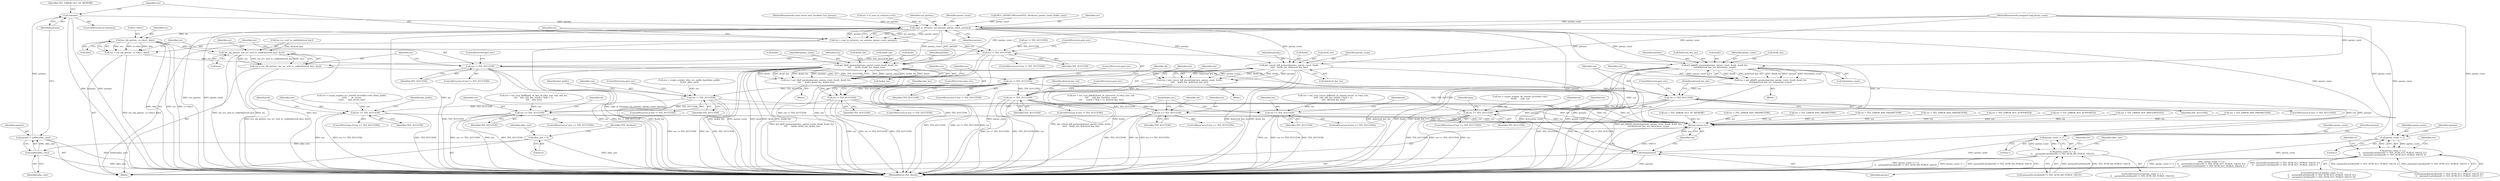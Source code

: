 digraph "0_optee_os_a637243270fc1faae16de059091795c32d86e65e@pointer" {
"1000178" [label="(Call,!params)"];
"1000173" [label="(Call,params = malloc(alloc_size))"];
"1000175" [label="(Call,malloc(alloc_size))"];
"1000161" [label="(Call,alloc_size = 0)"];
"1000184" [label="(Call,copy_in_attrs(utc, usr_params, param_count, params))"];
"1000182" [label="(Call,res = copy_in_attrs(utc, usr_params, param_count, params))"];
"1000190" [label="(Call,res != TEE_SUCCESS)"];
"1000204" [label="(Call,res != TEE_SUCCESS)"];
"1000217" [label="(Call,res != TEE_SUCCESS)"];
"1000324" [label="(Call,res == TEE_SUCCESS)"];
"1000857" [label="(Return,return res;)"];
"1000441" [label="(Call,res != TEE_SUCCESS)"];
"1000524" [label="(Call,res == TEE_SUCCESS)"];
"1000598" [label="(Call,res != TEE_SUCCESS)"];
"1000632" [label="(Call,res == TEE_SUCCESS)"];
"1000697" [label="(Call,res != TEE_SUCCESS)"];
"1000729" [label="(Call,res == TEE_SUCCESS)"];
"1000797" [label="(Call,res != TEE_SUCCESS)"];
"1000830" [label="(Call,res == TEE_SUCCESS)"];
"1000196" [label="(Call,tee_obj_get(utc, cs->key1, &ko))"];
"1000194" [label="(Call,res = tee_obj_get(utc, cs->key1, &ko))"];
"1000210" [label="(Call,tee_obj_get(utc, tee_svc_uref_to_vaddr(derived_key), &so))"];
"1000208" [label="(Call,res = tee_obj_get(utc, tee_svc_uref_to_vaddr(derived_key), &so))"];
"1000254" [label="(Call,param_count != 1)"];
"1000253" [label="(Call,param_count != 1 ||\n\t\t    params[0].attributeID != TEE_ATTR_DH_PUBLIC_VALUE)"];
"1000376" [label="(Call,param_count != 2)"];
"1000375" [label="(Call,param_count != 2 ||\n\t\t    params[0].attributeID != TEE_ATTR_ECC_PUBLIC_VALUE_X ||\n\t\t    params[1].attributeID != TEE_ATTR_ECC_PUBLIC_VALUE_Y)"];
"1000584" [label="(Call,get_hkdf_params(params, param_count, &salt, &salt_len,\n\t\t\t\t      &info, &info_len, &okm_len))"];
"1000582" [label="(Call,res = get_hkdf_params(params, param_count, &salt, &salt_len,\n\t\t\t\t      &info, &info_len, &okm_len))"];
"1000855" [label="(Call,free(params))"];
"1000687" [label="(Call,get_concat_kdf_params(params, param_count, &info,\n\t\t\t\t\t    &info_len, &derived_key_len))"];
"1000685" [label="(Call,res = get_concat_kdf_params(params, param_count, &info,\n\t\t\t\t\t    &info_len, &derived_key_len))"];
"1000785" [label="(Call,get_pbkdf2_params(params, param_count, &salt, &salt_len,\n\t\t\t\t\t&derived_key_len, &iteration_count))"];
"1000783" [label="(Call,res = get_pbkdf2_params(params, param_count, &salt, &salt_len,\n\t\t\t\t\t&derived_key_len, &iteration_count))"];
"1000692" [label="(Call,&info_len)"];
"1000632" [label="(Call,res == TEE_SUCCESS)"];
"1000374" [label="(ControlStructure,if (param_count != 2 ||\n\t\t    params[0].attributeID != TEE_ATTR_ECC_PUBLIC_VALUE_X ||\n\t\t    params[1].attributeID != TEE_ATTR_ECC_PUBLIC_VALUE_Y))"];
"1000696" [label="(ControlStructure,if (res != TEE_SUCCESS))"];
"1000354" [label="(Call,res = TEE_ERROR_OUT_OF_MEMORY)"];
"1000184" [label="(Call,copy_in_attrs(utc, usr_params, param_count, params))"];
"1000222" [label="(Identifier,sk)"];
"1000191" [label="(Identifier,res)"];
"1000256" [label="(Literal,1)"];
"1000585" [label="(Identifier,params)"];
"1000689" [label="(Identifier,param_count)"];
"1000688" [label="(Identifier,params)"];
"1000757" [label="(Block,)"];
"1000377" [label="(Identifier,param_count)"];
"1000604" [label="(Identifier,okm_len)"];
"1000703" [label="(Identifier,derived_key_len)"];
"1000206" [label="(Identifier,TEE_SUCCESS)"];
"1000186" [label="(Identifier,usr_params)"];
"1000633" [label="(Identifier,res)"];
"1000396" [label="(Identifier,res)"];
"1000375" [label="(Call,param_count != 2 ||\n\t\t    params[0].attributeID != TEE_ATTR_ECC_PUBLIC_VALUE_X ||\n\t\t    params[1].attributeID != TEE_ATTR_ECC_PUBLIC_VALUE_Y)"];
"1000252" [label="(ControlStructure,if (param_count != 1 ||\n\t\t    params[0].attributeID != TEE_ATTR_DH_PUBLIC_VALUE))"];
"1000315" [label="(Call,res = crypto_acipher_dh_shared_secret(ko->attr,\n\t\t\t\t\t\t\t      pub, ss))"];
"1000613" [label="(Call,res = tee_cryp_hkdf(hash_id, ikm, ik->key_size, salt, salt_len,\n\t\t\t\t    info, info_len, (uint8_t *)(sk + 1),\n\t\t\t\t    okm_len))"];
"1000214" [label="(Call,&so)"];
"1000176" [label="(Identifier,alloc_size)"];
"1000728" [label="(ControlStructure,if (res == TEE_SUCCESS))"];
"1000209" [label="(Identifier,res)"];
"1000167" [label="(Identifier,TEE_Attribute)"];
"1000395" [label="(Call,res = TEE_ERROR_BAD_PARAMETERS)"];
"1000266" [label="(Identifier,res)"];
"1000836" [label="(Identifier,sk)"];
"1000196" [label="(Call,tee_obj_get(utc, cs->key1, &ko))"];
"1000323" [label="(ControlStructure,if (res == TEE_SUCCESS))"];
"1000192" [label="(Identifier,TEE_SUCCESS)"];
"1000800" [label="(ControlStructure,goto out;)"];
"1000830" [label="(Call,res == TEE_SUCCESS)"];
"1000712" [label="(Call,res = tee_cryp_concat_kdf(hash_id, shared_secret, ss->key_size,\n\t\t\t\t\t  info, info_len, (uint8_t *)(sk + 1),\n\t\t\t\t\t  derived_key_len))"];
"1000177" [label="(ControlStructure,if (!params))"];
"1000686" [label="(Identifier,res)"];
"1000195" [label="(Identifier,res)"];
"1000194" [label="(Call,res = tee_obj_get(utc, cs->key1, &ko))"];
"1000198" [label="(Call,cs->key1)"];
"1000330" [label="(Identifier,sk)"];
"1000441" [label="(Call,res != TEE_SUCCESS)"];
"1000797" [label="(Call,res != TEE_SUCCESS)"];
"1000857" [label="(Return,return res;)"];
"1000155" [label="(Call,res != TEE_SUCCESS)"];
"1000161" [label="(Call,alloc_size = 0)"];
"1000270" [label="(Identifier,alloc_size)"];
"1000598" [label="(Call,res != TEE_SUCCESS)"];
"1000584" [label="(Call,get_hkdf_params(params, param_count, &salt, &salt_len,\n\t\t\t\t      &info, &info_len, &okm_len))"];
"1000638" [label="(Identifier,sk)"];
"1000792" [label="(Call,&derived_key_len)"];
"1000831" [label="(Identifier,res)"];
"1000832" [label="(Identifier,TEE_SUCCESS)"];
"1000858" [label="(Identifier,res)"];
"1000197" [label="(Identifier,utc)"];
"1000324" [label="(Call,res == TEE_SUCCESS)"];
"1000735" [label="(Identifier,sk)"];
"1000443" [label="(Identifier,TEE_SUCCESS)"];
"1000188" [label="(Identifier,params)"];
"1000591" [label="(Call,&info)"];
"1000265" [label="(Call,res = TEE_ERROR_BAD_PARAMETERS)"];
"1000255" [label="(Identifier,param_count)"];
"1000187" [label="(Identifier,param_count)"];
"1000204" [label="(Call,res != TEE_SUCCESS)"];
"1000219" [label="(Identifier,TEE_SUCCESS)"];
"1000434" [label="(Call,res = crypto_acipher_alloc_ecc_public_key(&key_public,\n\t\t\t\t\t\t\t  alloc_size))"];
"1000325" [label="(Identifier,res)"];
"1000690" [label="(Call,&info)"];
"1000162" [label="(Identifier,alloc_size)"];
"1000260" [label="(Identifier,params)"];
"1000165" [label="(Call,MUL_OVERFLOW(sizeof(TEE_Attribute), param_count, &alloc_size))"];
"1000808" [label="(Call,res = TEE_ERROR_BAD_PARAMETERS)"];
"1000794" [label="(Call,&iteration_count)"];
"1000784" [label="(Identifier,res)"];
"1000783" [label="(Call,res = get_pbkdf2_params(params, param_count, &salt, &salt_len,\n\t\t\t\t\t&derived_key_len, &iteration_count))"];
"1000595" [label="(Call,&okm_len)"];
"1000829" [label="(ControlStructure,if (res == TEE_SUCCESS))"];
"1000582" [label="(Call,res = get_hkdf_params(params, param_count, &salt, &salt_len,\n\t\t\t\t      &info, &info_len, &okm_len))"];
"1000212" [label="(Call,tee_svc_uref_to_vaddr(derived_key))"];
"1000609" [label="(Call,res = TEE_ERROR_BAD_PARAMETERS)"];
"1000855" [label="(Call,free(params))"];
"1000685" [label="(Call,res = get_concat_kdf_params(params, param_count, &info,\n\t\t\t\t\t    &info_len, &derived_key_len))"];
"1000530" [label="(Identifier,sk)"];
"1000526" [label="(Identifier,TEE_SUCCESS)"];
"1000208" [label="(Call,res = tee_obj_get(utc, tee_svc_uref_to_vaddr(derived_key), &so))"];
"1000859" [label="(MethodReturn,TEE_Result)"];
"1000185" [label="(Identifier,utc)"];
"1000181" [label="(Identifier,TEE_ERROR_OUT_OF_MEMORY)"];
"1000379" [label="(Call,params[0].attributeID != TEE_ATTR_ECC_PUBLIC_VALUE_X ||\n\t\t    params[1].attributeID != TEE_ATTR_ECC_PUBLIC_VALUE_Y)"];
"1000218" [label="(Identifier,res)"];
"1000358" [label="(Identifier,pub)"];
"1000183" [label="(Identifier,res)"];
"1000207" [label="(ControlStructure,goto out;)"];
"1000601" [label="(ControlStructure,goto out;)"];
"1000447" [label="(Identifier,key_public)"];
"1000597" [label="(ControlStructure,if (res != TEE_SUCCESS))"];
"1000378" [label="(Literal,2)"];
"1000110" [label="(MethodParameterIn,const struct utee_attribute *usr_params)"];
"1000190" [label="(Call,res != TEE_SUCCESS)"];
"1000401" [label="(Identifier,cs)"];
"1000631" [label="(ControlStructure,if (res == TEE_SUCCESS))"];
"1000555" [label="(Block,)"];
"1000586" [label="(Identifier,param_count)"];
"1000856" [label="(Identifier,params)"];
"1000193" [label="(ControlStructure,goto out;)"];
"1000788" [label="(Call,&salt)"];
"1000787" [label="(Identifier,param_count)"];
"1000220" [label="(ControlStructure,goto out;)"];
"1000238" [label="(Call,res = TEE_ERROR_NOT_SUPPORTED)"];
"1000697" [label="(Call,res != TEE_SUCCESS)"];
"1000326" [label="(Identifier,TEE_SUCCESS)"];
"1000442" [label="(Identifier,res)"];
"1000175" [label="(Call,malloc(alloc_size))"];
"1000812" [label="(Call,res = tee_cryp_pbkdf2(hash_id, password, ss->key_size, salt,\n\t\t\t\t      salt_len, iteration_count,\n\t\t\t\t      (uint8_t *)(sk + 1), derived_key_len))"];
"1000257" [label="(Call,params[0].attributeID != TEE_ATTR_DH_PUBLIC_VALUE)"];
"1000525" [label="(Identifier,res)"];
"1000113" [label="(Block,)"];
"1000698" [label="(Identifier,res)"];
"1000210" [label="(Call,tee_obj_get(utc, tee_svc_uref_to_vaddr(derived_key), &so))"];
"1000201" [label="(Call,&ko)"];
"1000600" [label="(Identifier,TEE_SUCCESS)"];
"1000179" [label="(Identifier,params)"];
"1000854" [label="(JumpTarget,out:)"];
"1000178" [label="(Call,!params)"];
"1000163" [label="(Literal,0)"];
"1000803" [label="(Identifier,derived_key_len)"];
"1000790" [label="(Call,&salt_len)"];
"1000798" [label="(Identifier,res)"];
"1000589" [label="(Call,&salt_len)"];
"1000593" [label="(Call,&info_len)"];
"1000796" [label="(ControlStructure,if (res != TEE_SUCCESS))"];
"1000383" [label="(Identifier,params)"];
"1000694" [label="(Call,&derived_key_len)"];
"1000216" [label="(ControlStructure,if (res != TEE_SUCCESS))"];
"1000140" [label="(Call,utc = to_user_ta_ctx(sess->ctx))"];
"1000205" [label="(Identifier,res)"];
"1000583" [label="(Identifier,res)"];
"1000851" [label="(Call,res = TEE_ERROR_NOT_SUPPORTED)"];
"1000700" [label="(ControlStructure,goto out;)"];
"1000786" [label="(Identifier,params)"];
"1000376" [label="(Call,param_count != 2)"];
"1000512" [label="(Call,res = crypto_acipher_ecc_shared_secret(ko->attr, &key_public,\n\t\t\t\t\t\t       pt_secret,\n\t\t\t\t\t\t       &pt_secret_len))"];
"1000687" [label="(Call,get_concat_kdf_params(params, param_count, &info,\n\t\t\t\t\t    &info_len, &derived_key_len))"];
"1000444" [label="(ControlStructure,goto out;)"];
"1000253" [label="(Call,param_count != 1 ||\n\t\t    params[0].attributeID != TEE_ATTR_DH_PUBLIC_VALUE)"];
"1000203" [label="(ControlStructure,if (res != TEE_SUCCESS))"];
"1000524" [label="(Call,res == TEE_SUCCESS)"];
"1000799" [label="(Identifier,TEE_SUCCESS)"];
"1000587" [label="(Call,&salt)"];
"1000546" [label="(Identifier,key_public)"];
"1000660" [label="(Block,)"];
"1000785" [label="(Call,get_pbkdf2_params(params, param_count, &salt, &salt_len,\n\t\t\t\t\t&derived_key_len, &iteration_count))"];
"1000599" [label="(Identifier,res)"];
"1000174" [label="(Identifier,params)"];
"1000254" [label="(Call,param_count != 1)"];
"1000211" [label="(Identifier,utc)"];
"1000523" [label="(ControlStructure,if (res == TEE_SUCCESS))"];
"1000440" [label="(ControlStructure,if (res != TEE_SUCCESS))"];
"1000634" [label="(Identifier,TEE_SUCCESS)"];
"1000173" [label="(Call,params = malloc(alloc_size))"];
"1000729" [label="(Call,res == TEE_SUCCESS)"];
"1000731" [label="(Identifier,TEE_SUCCESS)"];
"1000111" [label="(MethodParameterIn,unsigned long param_count)"];
"1000730" [label="(Identifier,res)"];
"1000430" [label="(Call,res = TEE_ERROR_NOT_IMPLEMENTED)"];
"1000189" [label="(ControlStructure,if (res != TEE_SUCCESS))"];
"1000699" [label="(Identifier,TEE_SUCCESS)"];
"1000217" [label="(Call,res != TEE_SUCCESS)"];
"1000182" [label="(Call,res = copy_in_attrs(utc, usr_params, param_count, params))"];
"1000708" [label="(Call,res = TEE_ERROR_BAD_PARAMETERS)"];
"1000178" -> "1000177"  [label="AST: "];
"1000178" -> "1000179"  [label="CFG: "];
"1000179" -> "1000178"  [label="AST: "];
"1000181" -> "1000178"  [label="CFG: "];
"1000183" -> "1000178"  [label="CFG: "];
"1000178" -> "1000859"  [label="DDG: !params"];
"1000178" -> "1000859"  [label="DDG: params"];
"1000173" -> "1000178"  [label="DDG: params"];
"1000178" -> "1000184"  [label="DDG: params"];
"1000173" -> "1000113"  [label="AST: "];
"1000173" -> "1000175"  [label="CFG: "];
"1000174" -> "1000173"  [label="AST: "];
"1000175" -> "1000173"  [label="AST: "];
"1000179" -> "1000173"  [label="CFG: "];
"1000173" -> "1000859"  [label="DDG: malloc(alloc_size)"];
"1000175" -> "1000173"  [label="DDG: alloc_size"];
"1000175" -> "1000176"  [label="CFG: "];
"1000176" -> "1000175"  [label="AST: "];
"1000175" -> "1000859"  [label="DDG: alloc_size"];
"1000161" -> "1000175"  [label="DDG: alloc_size"];
"1000161" -> "1000113"  [label="AST: "];
"1000161" -> "1000163"  [label="CFG: "];
"1000162" -> "1000161"  [label="AST: "];
"1000163" -> "1000161"  [label="AST: "];
"1000167" -> "1000161"  [label="CFG: "];
"1000161" -> "1000859"  [label="DDG: alloc_size"];
"1000184" -> "1000182"  [label="AST: "];
"1000184" -> "1000188"  [label="CFG: "];
"1000185" -> "1000184"  [label="AST: "];
"1000186" -> "1000184"  [label="AST: "];
"1000187" -> "1000184"  [label="AST: "];
"1000188" -> "1000184"  [label="AST: "];
"1000182" -> "1000184"  [label="CFG: "];
"1000184" -> "1000859"  [label="DDG: usr_params"];
"1000184" -> "1000859"  [label="DDG: param_count"];
"1000184" -> "1000859"  [label="DDG: utc"];
"1000184" -> "1000182"  [label="DDG: utc"];
"1000184" -> "1000182"  [label="DDG: usr_params"];
"1000184" -> "1000182"  [label="DDG: param_count"];
"1000184" -> "1000182"  [label="DDG: params"];
"1000140" -> "1000184"  [label="DDG: utc"];
"1000110" -> "1000184"  [label="DDG: usr_params"];
"1000165" -> "1000184"  [label="DDG: param_count"];
"1000111" -> "1000184"  [label="DDG: param_count"];
"1000184" -> "1000196"  [label="DDG: utc"];
"1000184" -> "1000254"  [label="DDG: param_count"];
"1000184" -> "1000376"  [label="DDG: param_count"];
"1000184" -> "1000584"  [label="DDG: params"];
"1000184" -> "1000584"  [label="DDG: param_count"];
"1000184" -> "1000687"  [label="DDG: params"];
"1000184" -> "1000687"  [label="DDG: param_count"];
"1000184" -> "1000785"  [label="DDG: params"];
"1000184" -> "1000785"  [label="DDG: param_count"];
"1000184" -> "1000855"  [label="DDG: params"];
"1000182" -> "1000113"  [label="AST: "];
"1000183" -> "1000182"  [label="AST: "];
"1000191" -> "1000182"  [label="CFG: "];
"1000182" -> "1000859"  [label="DDG: copy_in_attrs(utc, usr_params, param_count, params)"];
"1000182" -> "1000190"  [label="DDG: res"];
"1000190" -> "1000189"  [label="AST: "];
"1000190" -> "1000192"  [label="CFG: "];
"1000191" -> "1000190"  [label="AST: "];
"1000192" -> "1000190"  [label="AST: "];
"1000193" -> "1000190"  [label="CFG: "];
"1000195" -> "1000190"  [label="CFG: "];
"1000190" -> "1000859"  [label="DDG: res != TEE_SUCCESS"];
"1000190" -> "1000859"  [label="DDG: res"];
"1000190" -> "1000859"  [label="DDG: TEE_SUCCESS"];
"1000155" -> "1000190"  [label="DDG: TEE_SUCCESS"];
"1000190" -> "1000204"  [label="DDG: TEE_SUCCESS"];
"1000190" -> "1000857"  [label="DDG: res"];
"1000204" -> "1000203"  [label="AST: "];
"1000204" -> "1000206"  [label="CFG: "];
"1000205" -> "1000204"  [label="AST: "];
"1000206" -> "1000204"  [label="AST: "];
"1000207" -> "1000204"  [label="CFG: "];
"1000209" -> "1000204"  [label="CFG: "];
"1000204" -> "1000859"  [label="DDG: TEE_SUCCESS"];
"1000204" -> "1000859"  [label="DDG: res"];
"1000204" -> "1000859"  [label="DDG: res != TEE_SUCCESS"];
"1000194" -> "1000204"  [label="DDG: res"];
"1000204" -> "1000217"  [label="DDG: TEE_SUCCESS"];
"1000204" -> "1000857"  [label="DDG: res"];
"1000217" -> "1000216"  [label="AST: "];
"1000217" -> "1000219"  [label="CFG: "];
"1000218" -> "1000217"  [label="AST: "];
"1000219" -> "1000217"  [label="AST: "];
"1000220" -> "1000217"  [label="CFG: "];
"1000222" -> "1000217"  [label="CFG: "];
"1000217" -> "1000859"  [label="DDG: TEE_SUCCESS"];
"1000217" -> "1000859"  [label="DDG: res != TEE_SUCCESS"];
"1000217" -> "1000859"  [label="DDG: res"];
"1000208" -> "1000217"  [label="DDG: res"];
"1000217" -> "1000324"  [label="DDG: TEE_SUCCESS"];
"1000217" -> "1000441"  [label="DDG: TEE_SUCCESS"];
"1000217" -> "1000598"  [label="DDG: TEE_SUCCESS"];
"1000217" -> "1000697"  [label="DDG: TEE_SUCCESS"];
"1000217" -> "1000797"  [label="DDG: TEE_SUCCESS"];
"1000217" -> "1000857"  [label="DDG: res"];
"1000324" -> "1000323"  [label="AST: "];
"1000324" -> "1000326"  [label="CFG: "];
"1000325" -> "1000324"  [label="AST: "];
"1000326" -> "1000324"  [label="AST: "];
"1000330" -> "1000324"  [label="CFG: "];
"1000358" -> "1000324"  [label="CFG: "];
"1000324" -> "1000859"  [label="DDG: TEE_SUCCESS"];
"1000324" -> "1000859"  [label="DDG: res == TEE_SUCCESS"];
"1000324" -> "1000859"  [label="DDG: res"];
"1000315" -> "1000324"  [label="DDG: res"];
"1000324" -> "1000857"  [label="DDG: res"];
"1000857" -> "1000113"  [label="AST: "];
"1000857" -> "1000858"  [label="CFG: "];
"1000858" -> "1000857"  [label="AST: "];
"1000859" -> "1000857"  [label="CFG: "];
"1000857" -> "1000859"  [label="DDG: <RET>"];
"1000858" -> "1000857"  [label="DDG: res"];
"1000395" -> "1000857"  [label="DDG: res"];
"1000708" -> "1000857"  [label="DDG: res"];
"1000729" -> "1000857"  [label="DDG: res"];
"1000598" -> "1000857"  [label="DDG: res"];
"1000238" -> "1000857"  [label="DDG: res"];
"1000609" -> "1000857"  [label="DDG: res"];
"1000265" -> "1000857"  [label="DDG: res"];
"1000430" -> "1000857"  [label="DDG: res"];
"1000354" -> "1000857"  [label="DDG: res"];
"1000830" -> "1000857"  [label="DDG: res"];
"1000441" -> "1000857"  [label="DDG: res"];
"1000524" -> "1000857"  [label="DDG: res"];
"1000632" -> "1000857"  [label="DDG: res"];
"1000851" -> "1000857"  [label="DDG: res"];
"1000808" -> "1000857"  [label="DDG: res"];
"1000797" -> "1000857"  [label="DDG: res"];
"1000697" -> "1000857"  [label="DDG: res"];
"1000441" -> "1000440"  [label="AST: "];
"1000441" -> "1000443"  [label="CFG: "];
"1000442" -> "1000441"  [label="AST: "];
"1000443" -> "1000441"  [label="AST: "];
"1000444" -> "1000441"  [label="CFG: "];
"1000447" -> "1000441"  [label="CFG: "];
"1000441" -> "1000859"  [label="DDG: res"];
"1000441" -> "1000859"  [label="DDG: TEE_SUCCESS"];
"1000441" -> "1000859"  [label="DDG: res != TEE_SUCCESS"];
"1000434" -> "1000441"  [label="DDG: res"];
"1000441" -> "1000524"  [label="DDG: TEE_SUCCESS"];
"1000524" -> "1000523"  [label="AST: "];
"1000524" -> "1000526"  [label="CFG: "];
"1000525" -> "1000524"  [label="AST: "];
"1000526" -> "1000524"  [label="AST: "];
"1000530" -> "1000524"  [label="CFG: "];
"1000546" -> "1000524"  [label="CFG: "];
"1000524" -> "1000859"  [label="DDG: res"];
"1000524" -> "1000859"  [label="DDG: res == TEE_SUCCESS"];
"1000524" -> "1000859"  [label="DDG: TEE_SUCCESS"];
"1000512" -> "1000524"  [label="DDG: res"];
"1000598" -> "1000597"  [label="AST: "];
"1000598" -> "1000600"  [label="CFG: "];
"1000599" -> "1000598"  [label="AST: "];
"1000600" -> "1000598"  [label="AST: "];
"1000601" -> "1000598"  [label="CFG: "];
"1000604" -> "1000598"  [label="CFG: "];
"1000598" -> "1000859"  [label="DDG: res"];
"1000598" -> "1000859"  [label="DDG: res != TEE_SUCCESS"];
"1000598" -> "1000859"  [label="DDG: TEE_SUCCESS"];
"1000582" -> "1000598"  [label="DDG: res"];
"1000598" -> "1000632"  [label="DDG: TEE_SUCCESS"];
"1000632" -> "1000631"  [label="AST: "];
"1000632" -> "1000634"  [label="CFG: "];
"1000633" -> "1000632"  [label="AST: "];
"1000634" -> "1000632"  [label="AST: "];
"1000638" -> "1000632"  [label="CFG: "];
"1000854" -> "1000632"  [label="CFG: "];
"1000632" -> "1000859"  [label="DDG: res == TEE_SUCCESS"];
"1000632" -> "1000859"  [label="DDG: res"];
"1000632" -> "1000859"  [label="DDG: TEE_SUCCESS"];
"1000613" -> "1000632"  [label="DDG: res"];
"1000697" -> "1000696"  [label="AST: "];
"1000697" -> "1000699"  [label="CFG: "];
"1000698" -> "1000697"  [label="AST: "];
"1000699" -> "1000697"  [label="AST: "];
"1000700" -> "1000697"  [label="CFG: "];
"1000703" -> "1000697"  [label="CFG: "];
"1000697" -> "1000859"  [label="DDG: res != TEE_SUCCESS"];
"1000697" -> "1000859"  [label="DDG: TEE_SUCCESS"];
"1000697" -> "1000859"  [label="DDG: res"];
"1000685" -> "1000697"  [label="DDG: res"];
"1000697" -> "1000729"  [label="DDG: TEE_SUCCESS"];
"1000729" -> "1000728"  [label="AST: "];
"1000729" -> "1000731"  [label="CFG: "];
"1000730" -> "1000729"  [label="AST: "];
"1000731" -> "1000729"  [label="AST: "];
"1000735" -> "1000729"  [label="CFG: "];
"1000854" -> "1000729"  [label="CFG: "];
"1000729" -> "1000859"  [label="DDG: res"];
"1000729" -> "1000859"  [label="DDG: res == TEE_SUCCESS"];
"1000729" -> "1000859"  [label="DDG: TEE_SUCCESS"];
"1000712" -> "1000729"  [label="DDG: res"];
"1000797" -> "1000796"  [label="AST: "];
"1000797" -> "1000799"  [label="CFG: "];
"1000798" -> "1000797"  [label="AST: "];
"1000799" -> "1000797"  [label="AST: "];
"1000800" -> "1000797"  [label="CFG: "];
"1000803" -> "1000797"  [label="CFG: "];
"1000797" -> "1000859"  [label="DDG: TEE_SUCCESS"];
"1000797" -> "1000859"  [label="DDG: res"];
"1000797" -> "1000859"  [label="DDG: res != TEE_SUCCESS"];
"1000783" -> "1000797"  [label="DDG: res"];
"1000797" -> "1000830"  [label="DDG: TEE_SUCCESS"];
"1000830" -> "1000829"  [label="AST: "];
"1000830" -> "1000832"  [label="CFG: "];
"1000831" -> "1000830"  [label="AST: "];
"1000832" -> "1000830"  [label="AST: "];
"1000836" -> "1000830"  [label="CFG: "];
"1000854" -> "1000830"  [label="CFG: "];
"1000830" -> "1000859"  [label="DDG: res == TEE_SUCCESS"];
"1000830" -> "1000859"  [label="DDG: TEE_SUCCESS"];
"1000830" -> "1000859"  [label="DDG: res"];
"1000812" -> "1000830"  [label="DDG: res"];
"1000196" -> "1000194"  [label="AST: "];
"1000196" -> "1000201"  [label="CFG: "];
"1000197" -> "1000196"  [label="AST: "];
"1000198" -> "1000196"  [label="AST: "];
"1000201" -> "1000196"  [label="AST: "];
"1000194" -> "1000196"  [label="CFG: "];
"1000196" -> "1000859"  [label="DDG: &ko"];
"1000196" -> "1000859"  [label="DDG: utc"];
"1000196" -> "1000859"  [label="DDG: cs->key1"];
"1000196" -> "1000194"  [label="DDG: utc"];
"1000196" -> "1000194"  [label="DDG: cs->key1"];
"1000196" -> "1000194"  [label="DDG: &ko"];
"1000196" -> "1000210"  [label="DDG: utc"];
"1000194" -> "1000113"  [label="AST: "];
"1000195" -> "1000194"  [label="AST: "];
"1000205" -> "1000194"  [label="CFG: "];
"1000194" -> "1000859"  [label="DDG: tee_obj_get(utc, cs->key1, &ko)"];
"1000210" -> "1000208"  [label="AST: "];
"1000210" -> "1000214"  [label="CFG: "];
"1000211" -> "1000210"  [label="AST: "];
"1000212" -> "1000210"  [label="AST: "];
"1000214" -> "1000210"  [label="AST: "];
"1000208" -> "1000210"  [label="CFG: "];
"1000210" -> "1000859"  [label="DDG: &so"];
"1000210" -> "1000859"  [label="DDG: tee_svc_uref_to_vaddr(derived_key)"];
"1000210" -> "1000859"  [label="DDG: utc"];
"1000210" -> "1000208"  [label="DDG: utc"];
"1000210" -> "1000208"  [label="DDG: tee_svc_uref_to_vaddr(derived_key)"];
"1000210" -> "1000208"  [label="DDG: &so"];
"1000212" -> "1000210"  [label="DDG: derived_key"];
"1000208" -> "1000113"  [label="AST: "];
"1000209" -> "1000208"  [label="AST: "];
"1000218" -> "1000208"  [label="CFG: "];
"1000208" -> "1000859"  [label="DDG: tee_obj_get(utc, tee_svc_uref_to_vaddr(derived_key), &so)"];
"1000254" -> "1000253"  [label="AST: "];
"1000254" -> "1000256"  [label="CFG: "];
"1000255" -> "1000254"  [label="AST: "];
"1000256" -> "1000254"  [label="AST: "];
"1000260" -> "1000254"  [label="CFG: "];
"1000253" -> "1000254"  [label="CFG: "];
"1000254" -> "1000859"  [label="DDG: param_count"];
"1000254" -> "1000253"  [label="DDG: param_count"];
"1000254" -> "1000253"  [label="DDG: 1"];
"1000111" -> "1000254"  [label="DDG: param_count"];
"1000253" -> "1000252"  [label="AST: "];
"1000253" -> "1000257"  [label="CFG: "];
"1000257" -> "1000253"  [label="AST: "];
"1000266" -> "1000253"  [label="CFG: "];
"1000270" -> "1000253"  [label="CFG: "];
"1000253" -> "1000859"  [label="DDG: param_count != 1 ||\n\t\t    params[0].attributeID != TEE_ATTR_DH_PUBLIC_VALUE"];
"1000253" -> "1000859"  [label="DDG: param_count != 1"];
"1000253" -> "1000859"  [label="DDG: params[0].attributeID != TEE_ATTR_DH_PUBLIC_VALUE"];
"1000257" -> "1000253"  [label="DDG: params[0].attributeID"];
"1000257" -> "1000253"  [label="DDG: TEE_ATTR_DH_PUBLIC_VALUE"];
"1000376" -> "1000375"  [label="AST: "];
"1000376" -> "1000378"  [label="CFG: "];
"1000377" -> "1000376"  [label="AST: "];
"1000378" -> "1000376"  [label="AST: "];
"1000383" -> "1000376"  [label="CFG: "];
"1000375" -> "1000376"  [label="CFG: "];
"1000376" -> "1000859"  [label="DDG: param_count"];
"1000376" -> "1000375"  [label="DDG: param_count"];
"1000376" -> "1000375"  [label="DDG: 2"];
"1000111" -> "1000376"  [label="DDG: param_count"];
"1000375" -> "1000374"  [label="AST: "];
"1000375" -> "1000379"  [label="CFG: "];
"1000379" -> "1000375"  [label="AST: "];
"1000396" -> "1000375"  [label="CFG: "];
"1000401" -> "1000375"  [label="CFG: "];
"1000375" -> "1000859"  [label="DDG: param_count != 2"];
"1000375" -> "1000859"  [label="DDG: param_count != 2 ||\n\t\t    params[0].attributeID != TEE_ATTR_ECC_PUBLIC_VALUE_X ||\n\t\t    params[1].attributeID != TEE_ATTR_ECC_PUBLIC_VALUE_Y"];
"1000375" -> "1000859"  [label="DDG: params[0].attributeID != TEE_ATTR_ECC_PUBLIC_VALUE_X ||\n\t\t    params[1].attributeID != TEE_ATTR_ECC_PUBLIC_VALUE_Y"];
"1000379" -> "1000375"  [label="DDG: params[0].attributeID != TEE_ATTR_ECC_PUBLIC_VALUE_X"];
"1000379" -> "1000375"  [label="DDG: params[1].attributeID != TEE_ATTR_ECC_PUBLIC_VALUE_Y"];
"1000584" -> "1000582"  [label="AST: "];
"1000584" -> "1000595"  [label="CFG: "];
"1000585" -> "1000584"  [label="AST: "];
"1000586" -> "1000584"  [label="AST: "];
"1000587" -> "1000584"  [label="AST: "];
"1000589" -> "1000584"  [label="AST: "];
"1000591" -> "1000584"  [label="AST: "];
"1000593" -> "1000584"  [label="AST: "];
"1000595" -> "1000584"  [label="AST: "];
"1000582" -> "1000584"  [label="CFG: "];
"1000584" -> "1000859"  [label="DDG: &salt_len"];
"1000584" -> "1000859"  [label="DDG: &okm_len"];
"1000584" -> "1000859"  [label="DDG: param_count"];
"1000584" -> "1000859"  [label="DDG: &salt"];
"1000584" -> "1000859"  [label="DDG: &info"];
"1000584" -> "1000859"  [label="DDG: &info_len"];
"1000584" -> "1000582"  [label="DDG: param_count"];
"1000584" -> "1000582"  [label="DDG: &okm_len"];
"1000584" -> "1000582"  [label="DDG: &salt"];
"1000584" -> "1000582"  [label="DDG: &info"];
"1000584" -> "1000582"  [label="DDG: &salt_len"];
"1000584" -> "1000582"  [label="DDG: &info_len"];
"1000584" -> "1000582"  [label="DDG: params"];
"1000111" -> "1000584"  [label="DDG: param_count"];
"1000584" -> "1000855"  [label="DDG: params"];
"1000582" -> "1000555"  [label="AST: "];
"1000583" -> "1000582"  [label="AST: "];
"1000599" -> "1000582"  [label="CFG: "];
"1000582" -> "1000859"  [label="DDG: get_hkdf_params(params, param_count, &salt, &salt_len,\n\t\t\t\t      &info, &info_len, &okm_len)"];
"1000855" -> "1000113"  [label="AST: "];
"1000855" -> "1000856"  [label="CFG: "];
"1000856" -> "1000855"  [label="AST: "];
"1000858" -> "1000855"  [label="CFG: "];
"1000855" -> "1000859"  [label="DDG: params"];
"1000785" -> "1000855"  [label="DDG: params"];
"1000687" -> "1000855"  [label="DDG: params"];
"1000687" -> "1000685"  [label="AST: "];
"1000687" -> "1000694"  [label="CFG: "];
"1000688" -> "1000687"  [label="AST: "];
"1000689" -> "1000687"  [label="AST: "];
"1000690" -> "1000687"  [label="AST: "];
"1000692" -> "1000687"  [label="AST: "];
"1000694" -> "1000687"  [label="AST: "];
"1000685" -> "1000687"  [label="CFG: "];
"1000687" -> "1000859"  [label="DDG: param_count"];
"1000687" -> "1000859"  [label="DDG: &info"];
"1000687" -> "1000859"  [label="DDG: &derived_key_len"];
"1000687" -> "1000859"  [label="DDG: &info_len"];
"1000687" -> "1000685"  [label="DDG: &derived_key_len"];
"1000687" -> "1000685"  [label="DDG: param_count"];
"1000687" -> "1000685"  [label="DDG: &info_len"];
"1000687" -> "1000685"  [label="DDG: &info"];
"1000687" -> "1000685"  [label="DDG: params"];
"1000111" -> "1000687"  [label="DDG: param_count"];
"1000685" -> "1000660"  [label="AST: "];
"1000686" -> "1000685"  [label="AST: "];
"1000698" -> "1000685"  [label="CFG: "];
"1000685" -> "1000859"  [label="DDG: get_concat_kdf_params(params, param_count, &info,\n\t\t\t\t\t    &info_len, &derived_key_len)"];
"1000785" -> "1000783"  [label="AST: "];
"1000785" -> "1000794"  [label="CFG: "];
"1000786" -> "1000785"  [label="AST: "];
"1000787" -> "1000785"  [label="AST: "];
"1000788" -> "1000785"  [label="AST: "];
"1000790" -> "1000785"  [label="AST: "];
"1000792" -> "1000785"  [label="AST: "];
"1000794" -> "1000785"  [label="AST: "];
"1000783" -> "1000785"  [label="CFG: "];
"1000785" -> "1000859"  [label="DDG: &derived_key_len"];
"1000785" -> "1000859"  [label="DDG: &salt"];
"1000785" -> "1000859"  [label="DDG: &salt_len"];
"1000785" -> "1000859"  [label="DDG: &iteration_count"];
"1000785" -> "1000859"  [label="DDG: param_count"];
"1000785" -> "1000783"  [label="DDG: &salt"];
"1000785" -> "1000783"  [label="DDG: &derived_key_len"];
"1000785" -> "1000783"  [label="DDG: &salt_len"];
"1000785" -> "1000783"  [label="DDG: params"];
"1000785" -> "1000783"  [label="DDG: &iteration_count"];
"1000785" -> "1000783"  [label="DDG: param_count"];
"1000111" -> "1000785"  [label="DDG: param_count"];
"1000783" -> "1000757"  [label="AST: "];
"1000784" -> "1000783"  [label="AST: "];
"1000798" -> "1000783"  [label="CFG: "];
"1000783" -> "1000859"  [label="DDG: get_pbkdf2_params(params, param_count, &salt, &salt_len,\n\t\t\t\t\t&derived_key_len, &iteration_count)"];
}
